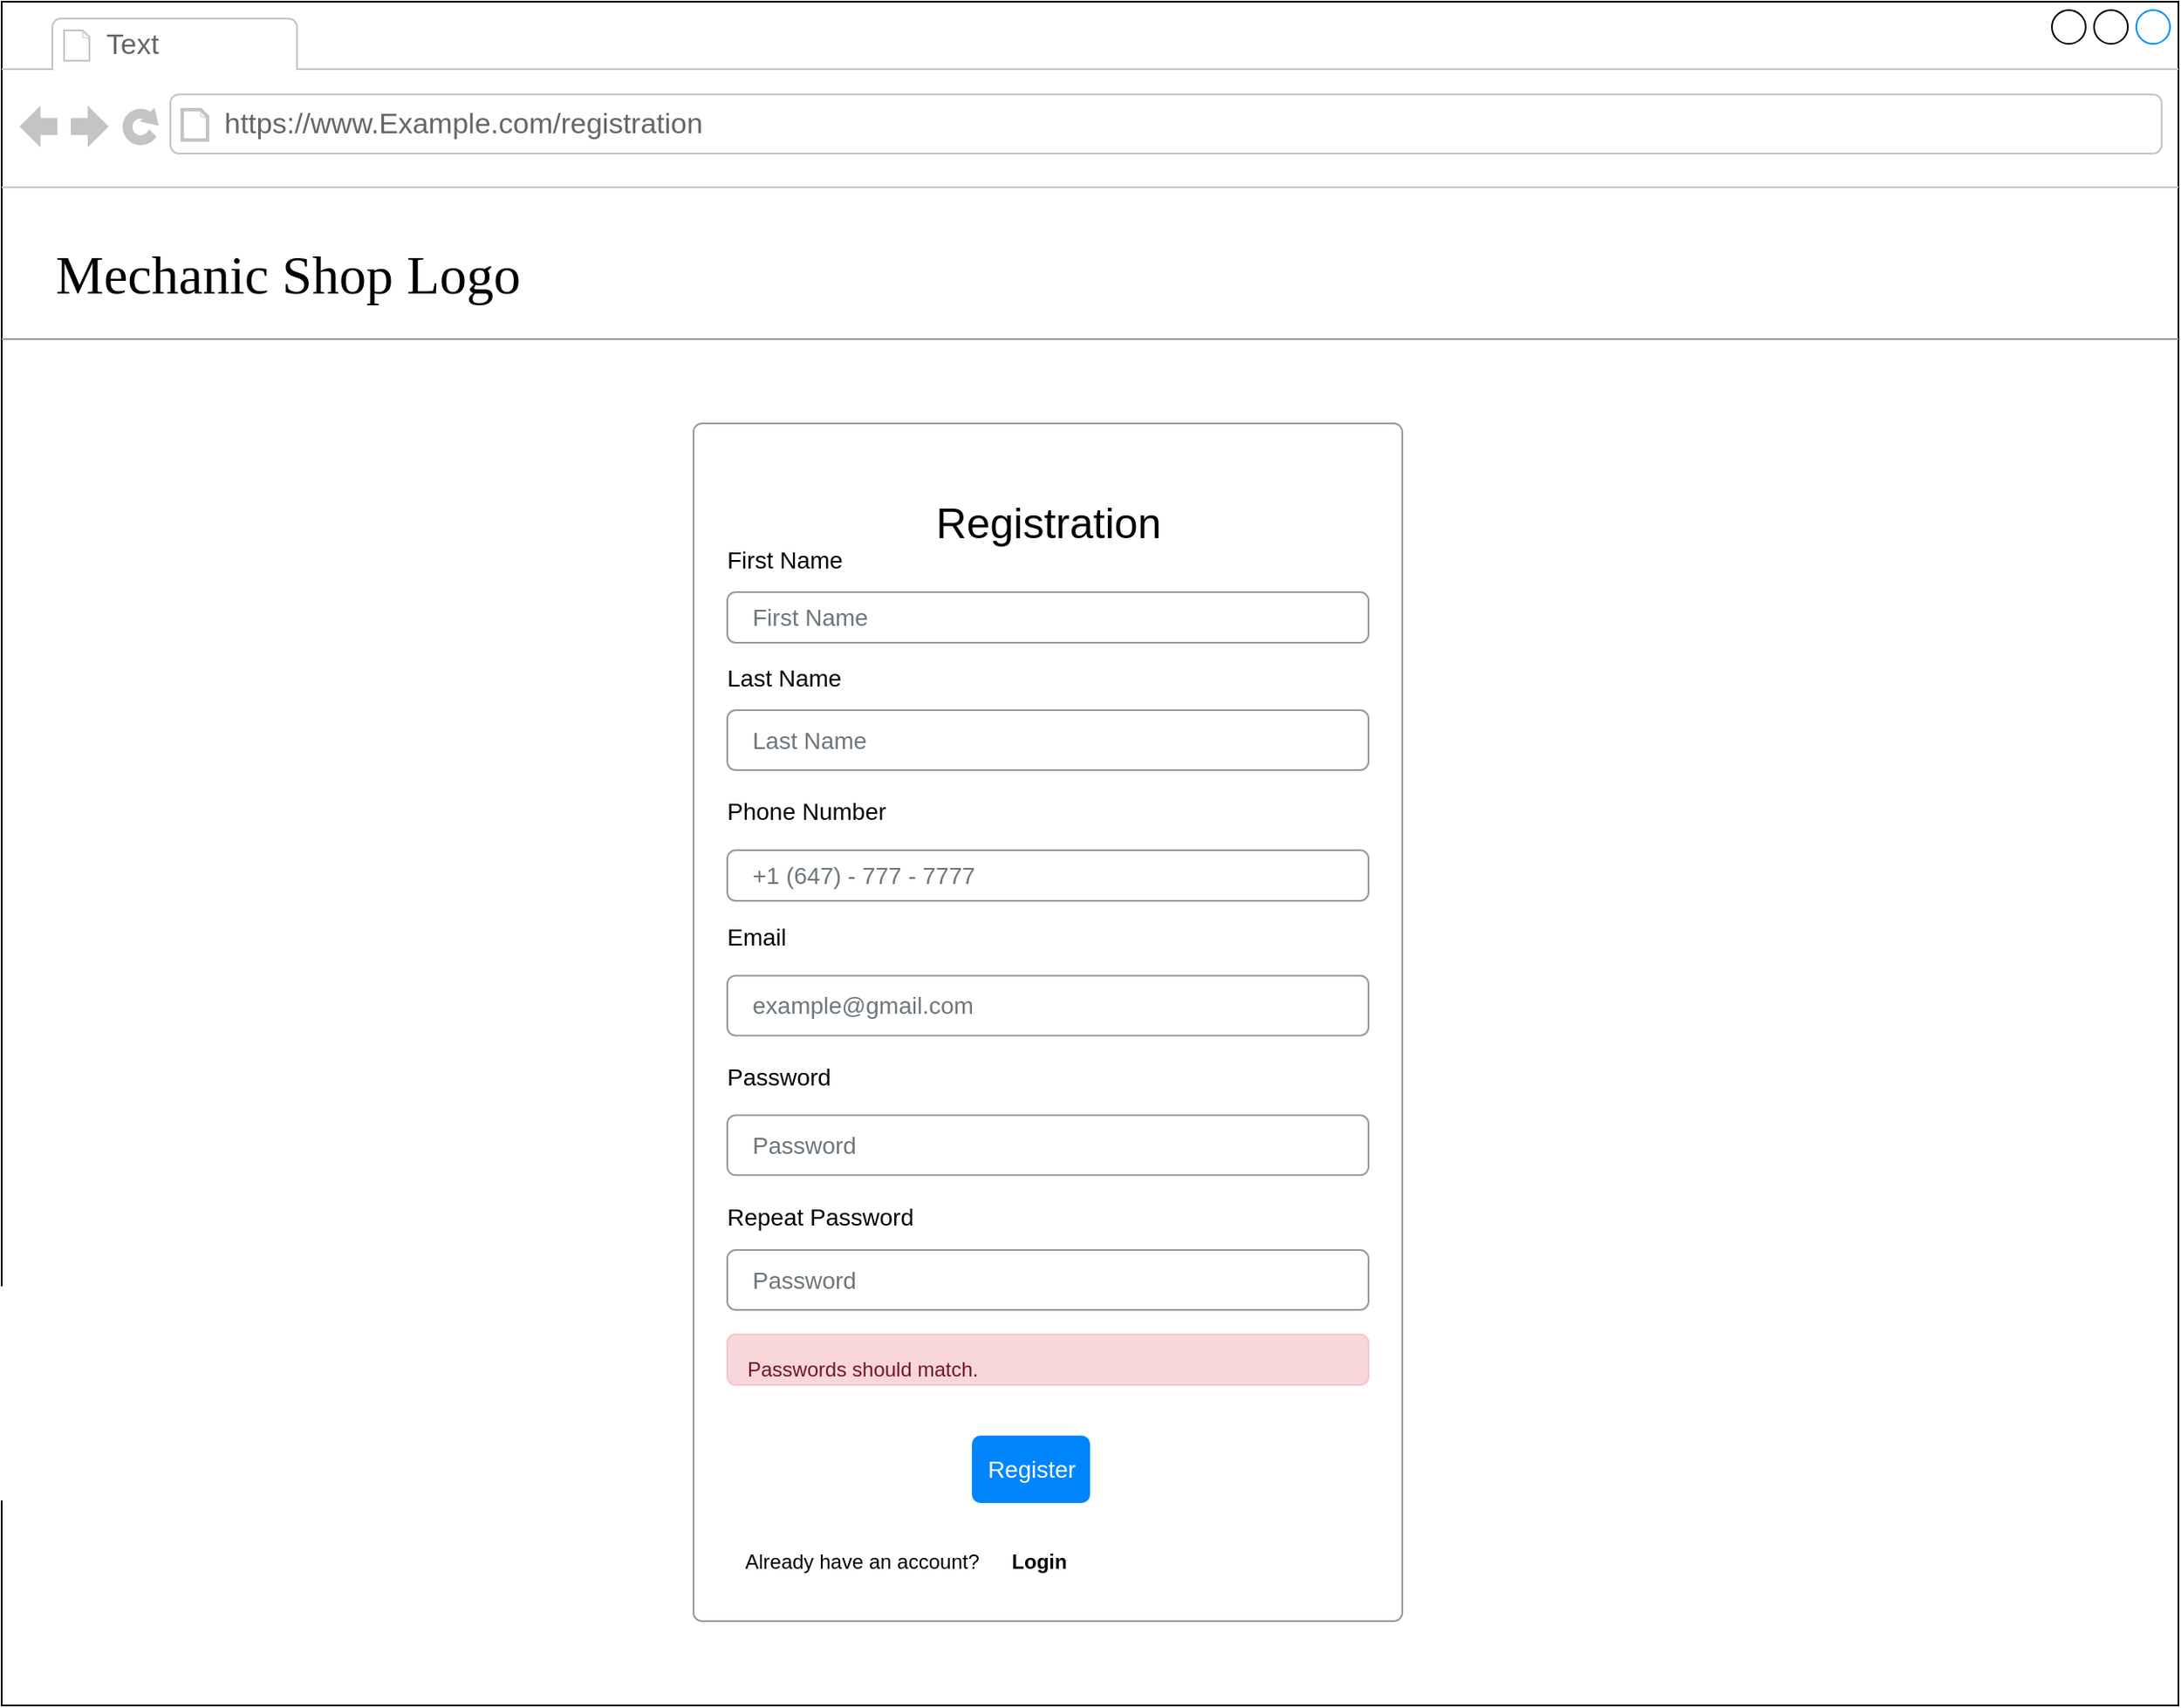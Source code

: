 <mxfile version="20.2.3" type="device"><diagram id="4gxFDzireFJ_rXs_KTnK" name="Page-2"><mxGraphModel dx="1887" dy="1165" grid="1" gridSize="10" guides="1" tooltips="1" connect="1" arrows="1" fold="1" page="1" pageScale="1" pageWidth="850" pageHeight="1100" math="0" shadow="0"><root><mxCell id="0"/><mxCell id="1" parent="0"/><mxCell id="vsQF8vYqdcpVB1nY324s-1" value="" style="strokeWidth=1;shadow=0;dashed=0;align=left;html=1;shape=mxgraph.mockup.containers.browserWindow;rSize=0;mainText=,;recursiveResize=0;rounded=0;labelBackgroundColor=none;fontFamily=Verdana;fontSize=12;deletable=0;movable=0;" vertex="1" parent="1"><mxGeometry x="70" y="60" width="1290" height="1010" as="geometry"/></mxCell><mxCell id="vsQF8vYqdcpVB1nY324s-2" value="Text" style="strokeWidth=1;shadow=0;dashed=0;align=center;html=1;shape=mxgraph.mockup.containers.anchor;fontSize=17;fontColor=#666666;align=left;" vertex="1" parent="vsQF8vYqdcpVB1nY324s-1"><mxGeometry x="60" y="12" width="150" height="28" as="geometry"/></mxCell><mxCell id="vsQF8vYqdcpVB1nY324s-3" value="https://www.Example.com/registration" style="strokeWidth=1;shadow=0;dashed=0;align=center;html=1;shape=mxgraph.mockup.containers.anchor;rSize=0;fontSize=17;fontColor=#666666;align=left;" vertex="1" parent="vsQF8vYqdcpVB1nY324s-1"><mxGeometry x="130" y="60" width="250" height="26" as="geometry"/></mxCell><mxCell id="vsQF8vYqdcpVB1nY324s-4" value="&lt;font style=&quot;font-size: 32px;&quot;&gt;Mechanic Shop Logo&lt;/font&gt;" style="text;html=1;points=[];align=left;verticalAlign=top;spacingTop=-4;fontSize=30;fontFamily=Verdana" vertex="1" parent="vsQF8vYqdcpVB1nY324s-1"><mxGeometry x="30" y="140" width="340" height="50" as="geometry"/></mxCell><mxCell id="vsQF8vYqdcpVB1nY324s-5" value="" style="verticalLabelPosition=bottom;shadow=0;dashed=0;align=center;html=1;verticalAlign=top;strokeWidth=1;shape=mxgraph.mockup.markup.line;strokeColor=#999999;rounded=0;labelBackgroundColor=none;fillColor=#ffffff;fontFamily=Verdana;fontSize=12;fontColor=#000000;" vertex="1" parent="vsQF8vYqdcpVB1nY324s-1"><mxGeometry y="190" width="1290" height="20" as="geometry"/></mxCell><mxCell id="CRzLfh9NbOi-FiNvcB-I-1" value="" style="html=1;shadow=0;dashed=0;shape=mxgraph.bootstrap.rrect;rSize=5;fillColor=#ffffff;strokeColor=#999999;" vertex="1" parent="vsQF8vYqdcpVB1nY324s-1"><mxGeometry x="410" y="250" width="420" height="710" as="geometry"/></mxCell><mxCell id="CRzLfh9NbOi-FiNvcB-I-2" value="First Name" style="fillColor=none;strokeColor=none;align=left;spacing=20;fontSize=14;" vertex="1" parent="CRzLfh9NbOi-FiNvcB-I-1"><mxGeometry width="220" height="40" relative="1" as="geometry"><mxPoint y="60" as="offset"/></mxGeometry></mxCell><mxCell id="CRzLfh9NbOi-FiNvcB-I-3" value="First Name" style="html=1;shadow=0;dashed=0;shape=mxgraph.bootstrap.rrect;rSize=5;fillColor=none;strokeColor=#999999;align=left;spacing=15;fontSize=14;fontColor=#6C767D;" vertex="1" parent="CRzLfh9NbOi-FiNvcB-I-1"><mxGeometry width="380" height="30" relative="1" as="geometry"><mxPoint x="20" y="100" as="offset"/></mxGeometry></mxCell><mxCell id="CRzLfh9NbOi-FiNvcB-I-4" value="Last Name" style="fillColor=none;strokeColor=none;align=left;spacing=20;fontSize=14;" vertex="1" parent="CRzLfh9NbOi-FiNvcB-I-1"><mxGeometry width="220" height="40" relative="1" as="geometry"><mxPoint y="130" as="offset"/></mxGeometry></mxCell><mxCell id="CRzLfh9NbOi-FiNvcB-I-5" value="+1 (647) - 777 - 7777" style="html=1;shadow=0;dashed=0;shape=mxgraph.bootstrap.rrect;rSize=5;fillColor=none;strokeColor=#999999;align=left;spacing=15;fontSize=14;fontColor=#6C767D;" vertex="1" parent="CRzLfh9NbOi-FiNvcB-I-1"><mxGeometry width="380" height="30" relative="1" as="geometry"><mxPoint x="20" y="253" as="offset"/></mxGeometry></mxCell><mxCell id="CRzLfh9NbOi-FiNvcB-I-6" value="Register" style="html=1;shadow=0;dashed=0;shape=mxgraph.bootstrap.rrect;rSize=5;fillColor=#0085FC;strokeColor=none;align=center;fontSize=14;fontColor=#FFFFFF;" vertex="1" parent="CRzLfh9NbOi-FiNvcB-I-1"><mxGeometry width="70" height="40" relative="1" as="geometry"><mxPoint x="165" y="600" as="offset"/></mxGeometry></mxCell><mxCell id="CRzLfh9NbOi-FiNvcB-I-7" value="&lt;font style=&quot;font-size: 25px;&quot;&gt;Registration&lt;/font&gt;" style="text;html=1;strokeColor=none;fillColor=none;align=center;verticalAlign=middle;whiteSpace=wrap;rounded=0;" vertex="1" parent="CRzLfh9NbOi-FiNvcB-I-1"><mxGeometry x="137.5" y="33.023" width="145" height="49.535" as="geometry"/></mxCell><mxCell id="CRzLfh9NbOi-FiNvcB-I-8" value="Last Name" style="html=1;shadow=0;dashed=0;shape=mxgraph.bootstrap.rrect;rSize=5;fillColor=none;strokeColor=#999999;align=left;spacing=15;fontSize=14;fontColor=#6C767D;" vertex="1" parent="CRzLfh9NbOi-FiNvcB-I-1"><mxGeometry x="20" y="169.997" width="380" height="35.5" as="geometry"/></mxCell><mxCell id="CRzLfh9NbOi-FiNvcB-I-9" value="Phone Number" style="fillColor=none;strokeColor=none;align=left;spacing=20;fontSize=14;" vertex="1" parent="CRzLfh9NbOi-FiNvcB-I-1"><mxGeometry y="205.497" width="220" height="47.333" as="geometry"/></mxCell><mxCell id="CRzLfh9NbOi-FiNvcB-I-10" value="Email" style="fillColor=none;strokeColor=none;align=left;spacing=20;fontSize=14;" vertex="1" parent="CRzLfh9NbOi-FiNvcB-I-1"><mxGeometry y="280" width="220" height="47.333" as="geometry"/></mxCell><mxCell id="CRzLfh9NbOi-FiNvcB-I-11" value="example@gmail.com" style="html=1;shadow=0;dashed=0;shape=mxgraph.bootstrap.rrect;rSize=5;fillColor=none;strokeColor=#999999;align=left;spacing=15;fontSize=14;fontColor=#6C767D;" vertex="1" parent="CRzLfh9NbOi-FiNvcB-I-1"><mxGeometry x="20" y="327.333" width="380" height="35.5" as="geometry"/></mxCell><mxCell id="CRzLfh9NbOi-FiNvcB-I-12" value="Password" style="fillColor=none;strokeColor=none;align=left;spacing=20;fontSize=14;" vertex="1" parent="CRzLfh9NbOi-FiNvcB-I-1"><mxGeometry y="362.833" width="220" height="47.333" as="geometry"/></mxCell><mxCell id="CRzLfh9NbOi-FiNvcB-I-13" value="Password" style="html=1;shadow=0;dashed=0;shape=mxgraph.bootstrap.rrect;rSize=5;fillColor=none;strokeColor=#999999;align=left;spacing=15;fontSize=14;fontColor=#6C767D;" vertex="1" parent="CRzLfh9NbOi-FiNvcB-I-1"><mxGeometry x="20" y="410.167" width="380" height="35.5" as="geometry"/></mxCell><mxCell id="CRzLfh9NbOi-FiNvcB-I-14" value="Repeat Password" style="fillColor=none;strokeColor=none;align=left;spacing=20;fontSize=14;" vertex="1" parent="CRzLfh9NbOi-FiNvcB-I-1"><mxGeometry y="445.663" width="220" height="47.333" as="geometry"/></mxCell><mxCell id="CRzLfh9NbOi-FiNvcB-I-15" value="Password" style="html=1;shadow=0;dashed=0;shape=mxgraph.bootstrap.rrect;rSize=5;fillColor=none;strokeColor=#999999;align=left;spacing=15;fontSize=14;fontColor=#6C767D;" vertex="1" parent="CRzLfh9NbOi-FiNvcB-I-1"><mxGeometry x="20" y="489.997" width="380" height="35.5" as="geometry"/></mxCell><mxCell id="CRzLfh9NbOi-FiNvcB-I-16" value="&lt;font style=&quot;font-size: 12px; line-height: 1.2;&quot;&gt;Passwords should match.&lt;/font&gt;" style="html=1;shadow=0;dashed=0;shape=mxgraph.bootstrap.rrect;rSize=5;strokeColor=#F4C5CB;strokeWidth=1;fillColor=#F8D6DA;fontColor=#711623;whiteSpace=wrap;align=left;verticalAlign=middle;spacingLeft=10;fontSize=25;" vertex="1" parent="CRzLfh9NbOi-FiNvcB-I-1"><mxGeometry x="20" y="540" width="380" height="30" as="geometry"/></mxCell><mxCell id="CRzLfh9NbOi-FiNvcB-I-17" value="Already have an account?" style="text;html=1;strokeColor=none;fillColor=none;align=center;verticalAlign=middle;whiteSpace=wrap;rounded=0;" vertex="1" parent="CRzLfh9NbOi-FiNvcB-I-1"><mxGeometry x="15" y="660" width="170" height="30" as="geometry"/></mxCell><mxCell id="CRzLfh9NbOi-FiNvcB-I-18" value="&lt;b&gt;Login&lt;/b&gt;" style="text;html=1;strokeColor=none;fillColor=none;align=center;verticalAlign=middle;whiteSpace=wrap;rounded=0;" vertex="1" parent="CRzLfh9NbOi-FiNvcB-I-1"><mxGeometry x="175" y="660" width="60" height="30" as="geometry"/></mxCell></root></mxGraphModel></diagram></mxfile>